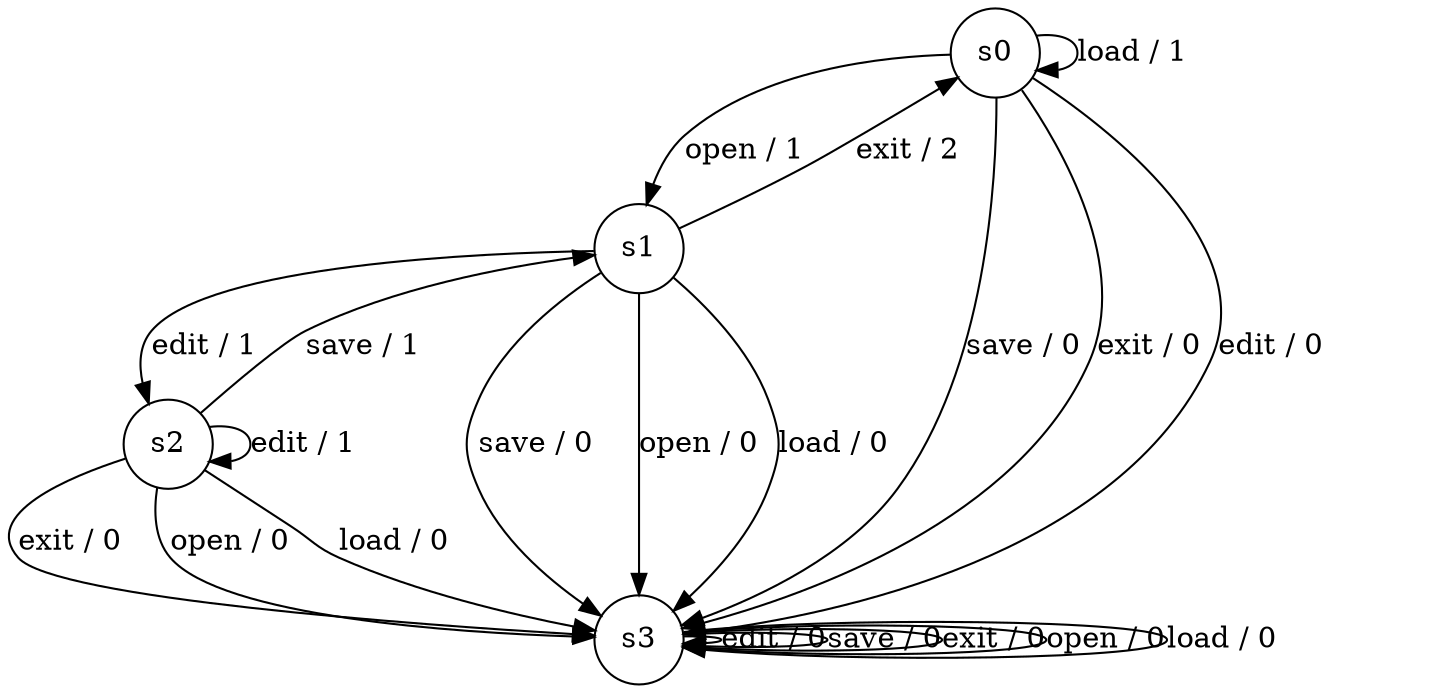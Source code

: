 digraph g {
    	s0 [shape="circle" label="s0"];
    	s1 [shape="circle" label="s1"];
    	s2 [shape="circle" label="s2"];
    	s3 [shape="circle" label="s3"];

    	s0 -> s1 [label="open / 1"];
    	s0 -> s0 [label="load / 1"];
    	s0 -> s3 [label="save / 0"];
    	s0 -> s3 [label="exit / 0"];
    	s0 -> s3 [label="edit / 0"];

    	s1 -> s2 [label="edit / 1"];
    	s1 -> s0 [label="exit / 2"];
    	s1 -> s3 [label="save / 0"];
    	s1 -> s3 [label="open / 0"];
    	s1 -> s3 [label="load / 0"];

    	s2 -> s2 [label="edit / 1"];
    	s2 -> s1 [label="save / 1"];
    	s2 -> s3 [label="exit / 0"];
    	s2 -> s3 [label="open / 0"];
    	s2 -> s3 [label="load / 0"];

    	s3 -> s3 [label="edit / 0"];
    	s3 -> s3 [label="save / 0"];
    	s3 -> s3 [label="exit / 0"];
    	s3 -> s3 [label="open / 0"];
    	s3 -> s3 [label="load / 0"];

    }

